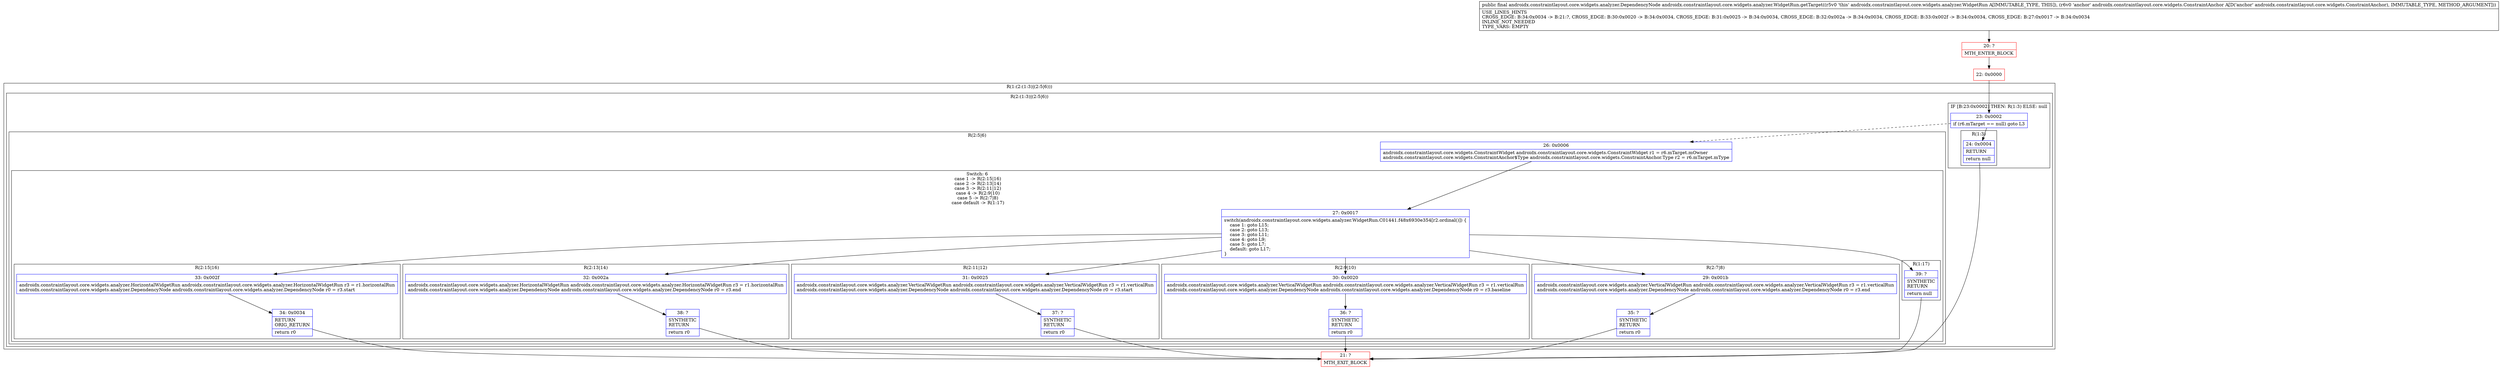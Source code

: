 digraph "CFG forandroidx.constraintlayout.core.widgets.analyzer.WidgetRun.getTarget(Landroidx\/constraintlayout\/core\/widgets\/ConstraintAnchor;)Landroidx\/constraintlayout\/core\/widgets\/analyzer\/DependencyNode;" {
subgraph cluster_Region_1368665950 {
label = "R(1:(2:(1:3)|(2:5|6)))";
node [shape=record,color=blue];
subgraph cluster_Region_1894241195 {
label = "R(2:(1:3)|(2:5|6))";
node [shape=record,color=blue];
subgraph cluster_IfRegion_80392729 {
label = "IF [B:23:0x0002] THEN: R(1:3) ELSE: null";
node [shape=record,color=blue];
Node_23 [shape=record,label="{23\:\ 0x0002|if (r6.mTarget == null) goto L3\l}"];
subgraph cluster_Region_862996721 {
label = "R(1:3)";
node [shape=record,color=blue];
Node_24 [shape=record,label="{24\:\ 0x0004|RETURN\l|return null\l}"];
}
}
subgraph cluster_Region_552716185 {
label = "R(2:5|6)";
node [shape=record,color=blue];
Node_26 [shape=record,label="{26\:\ 0x0006|androidx.constraintlayout.core.widgets.ConstraintWidget androidx.constraintlayout.core.widgets.ConstraintWidget r1 = r6.mTarget.mOwner\landroidx.constraintlayout.core.widgets.ConstraintAnchor$Type androidx.constraintlayout.core.widgets.ConstraintAnchor.Type r2 = r6.mTarget.mType\l}"];
subgraph cluster_SwitchRegion_388007398 {
label = "Switch: 6
 case 1 -> R(2:15|16)
 case 2 -> R(2:13|14)
 case 3 -> R(2:11|12)
 case 4 -> R(2:9|10)
 case 5 -> R(2:7|8)
 case default -> R(1:17)";
node [shape=record,color=blue];
Node_27 [shape=record,label="{27\:\ 0x0017|switch(androidx.constraintlayout.core.widgets.analyzer.WidgetRun.C01441.f48x6930e354[r2.ordinal()]) \{\l    case 1: goto L15;\l    case 2: goto L13;\l    case 3: goto L11;\l    case 4: goto L9;\l    case 5: goto L7;\l    default: goto L17;\l\}\l}"];
subgraph cluster_Region_1271757677 {
label = "R(2:15|16)";
node [shape=record,color=blue];
Node_33 [shape=record,label="{33\:\ 0x002f|androidx.constraintlayout.core.widgets.analyzer.HorizontalWidgetRun androidx.constraintlayout.core.widgets.analyzer.HorizontalWidgetRun r3 = r1.horizontalRun\landroidx.constraintlayout.core.widgets.analyzer.DependencyNode androidx.constraintlayout.core.widgets.analyzer.DependencyNode r0 = r3.start\l}"];
Node_34 [shape=record,label="{34\:\ 0x0034|RETURN\lORIG_RETURN\l|return r0\l}"];
}
subgraph cluster_Region_1473305693 {
label = "R(2:13|14)";
node [shape=record,color=blue];
Node_32 [shape=record,label="{32\:\ 0x002a|androidx.constraintlayout.core.widgets.analyzer.HorizontalWidgetRun androidx.constraintlayout.core.widgets.analyzer.HorizontalWidgetRun r3 = r1.horizontalRun\landroidx.constraintlayout.core.widgets.analyzer.DependencyNode androidx.constraintlayout.core.widgets.analyzer.DependencyNode r0 = r3.end\l}"];
Node_38 [shape=record,label="{38\:\ ?|SYNTHETIC\lRETURN\l|return r0\l}"];
}
subgraph cluster_Region_1209424227 {
label = "R(2:11|12)";
node [shape=record,color=blue];
Node_31 [shape=record,label="{31\:\ 0x0025|androidx.constraintlayout.core.widgets.analyzer.VerticalWidgetRun androidx.constraintlayout.core.widgets.analyzer.VerticalWidgetRun r3 = r1.verticalRun\landroidx.constraintlayout.core.widgets.analyzer.DependencyNode androidx.constraintlayout.core.widgets.analyzer.DependencyNode r0 = r3.start\l}"];
Node_37 [shape=record,label="{37\:\ ?|SYNTHETIC\lRETURN\l|return r0\l}"];
}
subgraph cluster_Region_1727365879 {
label = "R(2:9|10)";
node [shape=record,color=blue];
Node_30 [shape=record,label="{30\:\ 0x0020|androidx.constraintlayout.core.widgets.analyzer.VerticalWidgetRun androidx.constraintlayout.core.widgets.analyzer.VerticalWidgetRun r3 = r1.verticalRun\landroidx.constraintlayout.core.widgets.analyzer.DependencyNode androidx.constraintlayout.core.widgets.analyzer.DependencyNode r0 = r3.baseline\l}"];
Node_36 [shape=record,label="{36\:\ ?|SYNTHETIC\lRETURN\l|return r0\l}"];
}
subgraph cluster_Region_1187224407 {
label = "R(2:7|8)";
node [shape=record,color=blue];
Node_29 [shape=record,label="{29\:\ 0x001b|androidx.constraintlayout.core.widgets.analyzer.VerticalWidgetRun androidx.constraintlayout.core.widgets.analyzer.VerticalWidgetRun r3 = r1.verticalRun\landroidx.constraintlayout.core.widgets.analyzer.DependencyNode androidx.constraintlayout.core.widgets.analyzer.DependencyNode r0 = r3.end\l}"];
Node_35 [shape=record,label="{35\:\ ?|SYNTHETIC\lRETURN\l|return r0\l}"];
}
subgraph cluster_Region_1131310878 {
label = "R(1:17)";
node [shape=record,color=blue];
Node_39 [shape=record,label="{39\:\ ?|SYNTHETIC\lRETURN\l|return null\l}"];
}
}
}
}
}
Node_20 [shape=record,color=red,label="{20\:\ ?|MTH_ENTER_BLOCK\l}"];
Node_22 [shape=record,color=red,label="{22\:\ 0x0000}"];
Node_21 [shape=record,color=red,label="{21\:\ ?|MTH_EXIT_BLOCK\l}"];
MethodNode[shape=record,label="{public final androidx.constraintlayout.core.widgets.analyzer.DependencyNode androidx.constraintlayout.core.widgets.analyzer.WidgetRun.getTarget((r5v0 'this' androidx.constraintlayout.core.widgets.analyzer.WidgetRun A[IMMUTABLE_TYPE, THIS]), (r6v0 'anchor' androidx.constraintlayout.core.widgets.ConstraintAnchor A[D('anchor' androidx.constraintlayout.core.widgets.ConstraintAnchor), IMMUTABLE_TYPE, METHOD_ARGUMENT]))  | USE_LINES_HINTS\lCROSS_EDGE: B:34:0x0034 \-\> B:21:?, CROSS_EDGE: B:30:0x0020 \-\> B:34:0x0034, CROSS_EDGE: B:31:0x0025 \-\> B:34:0x0034, CROSS_EDGE: B:32:0x002a \-\> B:34:0x0034, CROSS_EDGE: B:33:0x002f \-\> B:34:0x0034, CROSS_EDGE: B:27:0x0017 \-\> B:34:0x0034\lINLINE_NOT_NEEDED\lTYPE_VARS: EMPTY\l}"];
MethodNode -> Node_20;Node_23 -> Node_24;
Node_23 -> Node_26[style=dashed];
Node_24 -> Node_21;
Node_26 -> Node_27;
Node_27 -> Node_29;
Node_27 -> Node_30;
Node_27 -> Node_31;
Node_27 -> Node_32;
Node_27 -> Node_33;
Node_27 -> Node_39;
Node_33 -> Node_34;
Node_34 -> Node_21;
Node_32 -> Node_38;
Node_38 -> Node_21;
Node_31 -> Node_37;
Node_37 -> Node_21;
Node_30 -> Node_36;
Node_36 -> Node_21;
Node_29 -> Node_35;
Node_35 -> Node_21;
Node_39 -> Node_21;
Node_20 -> Node_22;
Node_22 -> Node_23;
}

